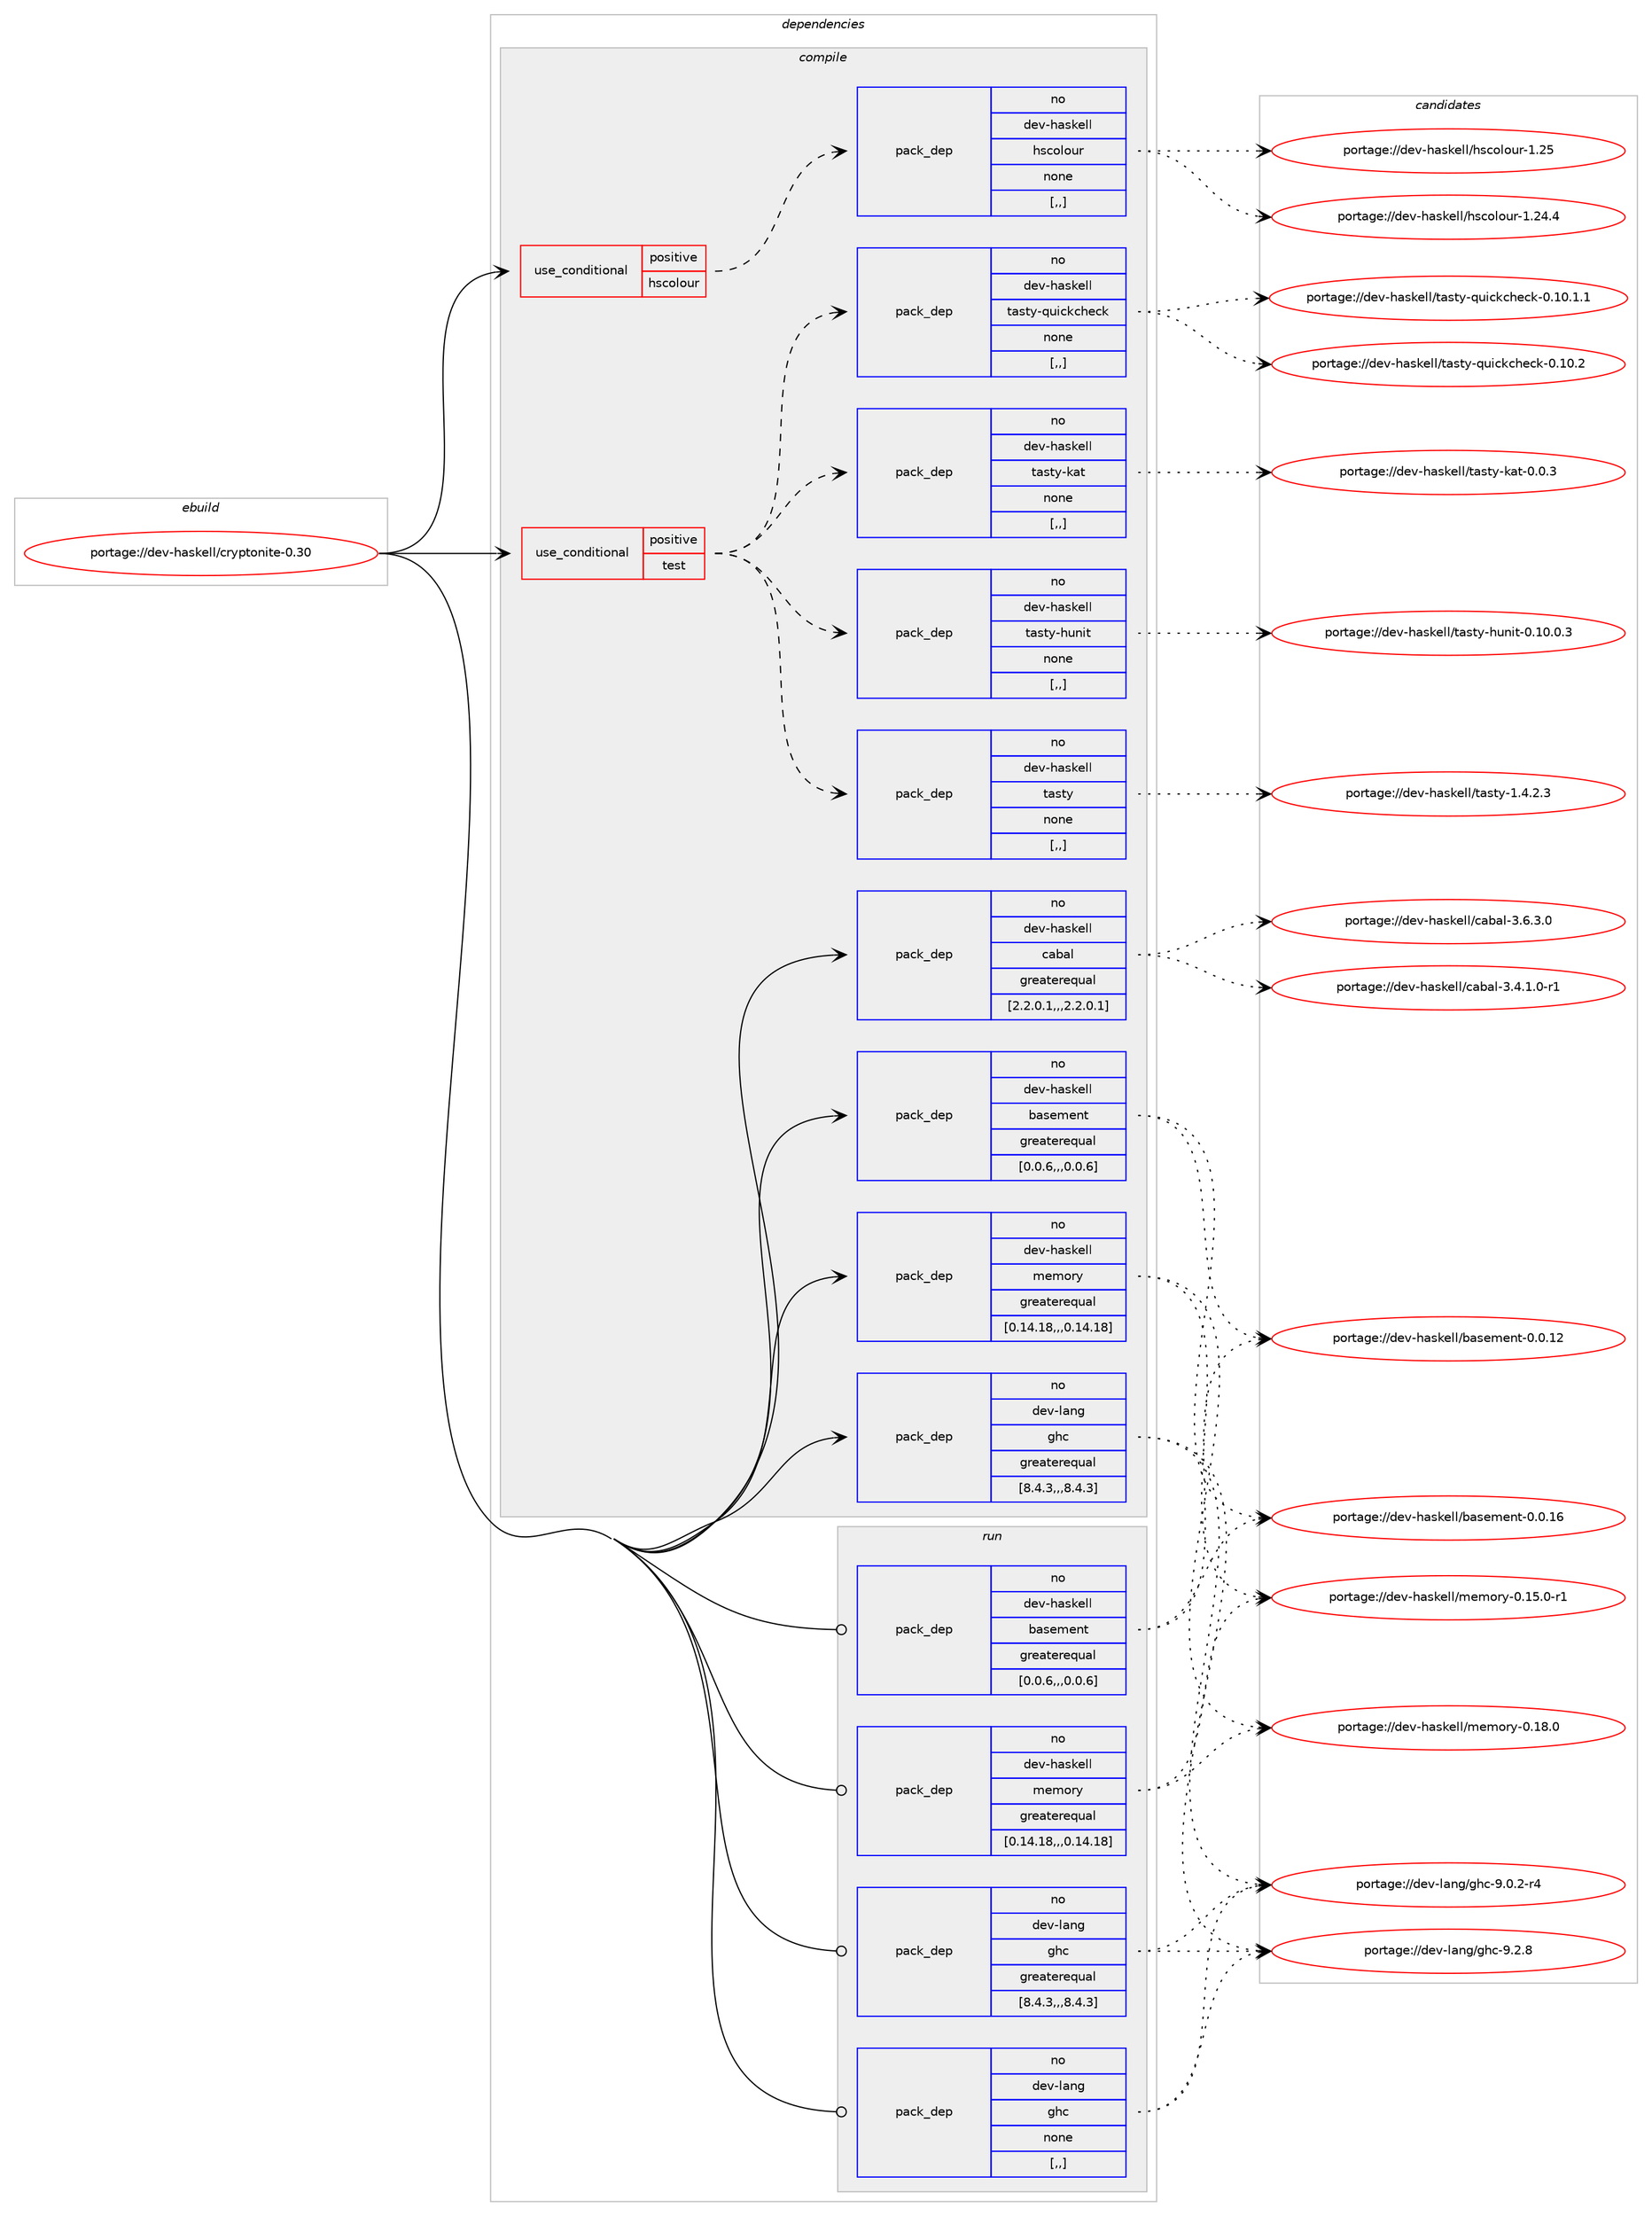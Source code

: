 digraph prolog {

# *************
# Graph options
# *************

newrank=true;
concentrate=true;
compound=true;
graph [rankdir=LR,fontname=Helvetica,fontsize=10,ranksep=1.5];#, ranksep=2.5, nodesep=0.2];
edge  [arrowhead=vee];
node  [fontname=Helvetica,fontsize=10];

# **********
# The ebuild
# **********

subgraph cluster_leftcol {
color=gray;
rank=same;
label=<<i>ebuild</i>>;
id [label="portage://dev-haskell/cryptonite-0.30", color=red, width=4, href="../dev-haskell/cryptonite-0.30.svg"];
}

# ****************
# The dependencies
# ****************

subgraph cluster_midcol {
color=gray;
label=<<i>dependencies</i>>;
subgraph cluster_compile {
fillcolor="#eeeeee";
style=filled;
label=<<i>compile</i>>;
subgraph cond19703 {
dependency77101 [label=<<TABLE BORDER="0" CELLBORDER="1" CELLSPACING="0" CELLPADDING="4"><TR><TD ROWSPAN="3" CELLPADDING="10">use_conditional</TD></TR><TR><TD>positive</TD></TR><TR><TD>hscolour</TD></TR></TABLE>>, shape=none, color=red];
subgraph pack56451 {
dependency77102 [label=<<TABLE BORDER="0" CELLBORDER="1" CELLSPACING="0" CELLPADDING="4" WIDTH="220"><TR><TD ROWSPAN="6" CELLPADDING="30">pack_dep</TD></TR><TR><TD WIDTH="110">no</TD></TR><TR><TD>dev-haskell</TD></TR><TR><TD>hscolour</TD></TR><TR><TD>none</TD></TR><TR><TD>[,,]</TD></TR></TABLE>>, shape=none, color=blue];
}
dependency77101:e -> dependency77102:w [weight=20,style="dashed",arrowhead="vee"];
}
id:e -> dependency77101:w [weight=20,style="solid",arrowhead="vee"];
subgraph cond19704 {
dependency77103 [label=<<TABLE BORDER="0" CELLBORDER="1" CELLSPACING="0" CELLPADDING="4"><TR><TD ROWSPAN="3" CELLPADDING="10">use_conditional</TD></TR><TR><TD>positive</TD></TR><TR><TD>test</TD></TR></TABLE>>, shape=none, color=red];
subgraph pack56452 {
dependency77104 [label=<<TABLE BORDER="0" CELLBORDER="1" CELLSPACING="0" CELLPADDING="4" WIDTH="220"><TR><TD ROWSPAN="6" CELLPADDING="30">pack_dep</TD></TR><TR><TD WIDTH="110">no</TD></TR><TR><TD>dev-haskell</TD></TR><TR><TD>tasty</TD></TR><TR><TD>none</TD></TR><TR><TD>[,,]</TD></TR></TABLE>>, shape=none, color=blue];
}
dependency77103:e -> dependency77104:w [weight=20,style="dashed",arrowhead="vee"];
subgraph pack56453 {
dependency77105 [label=<<TABLE BORDER="0" CELLBORDER="1" CELLSPACING="0" CELLPADDING="4" WIDTH="220"><TR><TD ROWSPAN="6" CELLPADDING="30">pack_dep</TD></TR><TR><TD WIDTH="110">no</TD></TR><TR><TD>dev-haskell</TD></TR><TR><TD>tasty-hunit</TD></TR><TR><TD>none</TD></TR><TR><TD>[,,]</TD></TR></TABLE>>, shape=none, color=blue];
}
dependency77103:e -> dependency77105:w [weight=20,style="dashed",arrowhead="vee"];
subgraph pack56454 {
dependency77106 [label=<<TABLE BORDER="0" CELLBORDER="1" CELLSPACING="0" CELLPADDING="4" WIDTH="220"><TR><TD ROWSPAN="6" CELLPADDING="30">pack_dep</TD></TR><TR><TD WIDTH="110">no</TD></TR><TR><TD>dev-haskell</TD></TR><TR><TD>tasty-kat</TD></TR><TR><TD>none</TD></TR><TR><TD>[,,]</TD></TR></TABLE>>, shape=none, color=blue];
}
dependency77103:e -> dependency77106:w [weight=20,style="dashed",arrowhead="vee"];
subgraph pack56455 {
dependency77107 [label=<<TABLE BORDER="0" CELLBORDER="1" CELLSPACING="0" CELLPADDING="4" WIDTH="220"><TR><TD ROWSPAN="6" CELLPADDING="30">pack_dep</TD></TR><TR><TD WIDTH="110">no</TD></TR><TR><TD>dev-haskell</TD></TR><TR><TD>tasty-quickcheck</TD></TR><TR><TD>none</TD></TR><TR><TD>[,,]</TD></TR></TABLE>>, shape=none, color=blue];
}
dependency77103:e -> dependency77107:w [weight=20,style="dashed",arrowhead="vee"];
}
id:e -> dependency77103:w [weight=20,style="solid",arrowhead="vee"];
subgraph pack56456 {
dependency77108 [label=<<TABLE BORDER="0" CELLBORDER="1" CELLSPACING="0" CELLPADDING="4" WIDTH="220"><TR><TD ROWSPAN="6" CELLPADDING="30">pack_dep</TD></TR><TR><TD WIDTH="110">no</TD></TR><TR><TD>dev-haskell</TD></TR><TR><TD>basement</TD></TR><TR><TD>greaterequal</TD></TR><TR><TD>[0.0.6,,,0.0.6]</TD></TR></TABLE>>, shape=none, color=blue];
}
id:e -> dependency77108:w [weight=20,style="solid",arrowhead="vee"];
subgraph pack56457 {
dependency77109 [label=<<TABLE BORDER="0" CELLBORDER="1" CELLSPACING="0" CELLPADDING="4" WIDTH="220"><TR><TD ROWSPAN="6" CELLPADDING="30">pack_dep</TD></TR><TR><TD WIDTH="110">no</TD></TR><TR><TD>dev-haskell</TD></TR><TR><TD>cabal</TD></TR><TR><TD>greaterequal</TD></TR><TR><TD>[2.2.0.1,,,2.2.0.1]</TD></TR></TABLE>>, shape=none, color=blue];
}
id:e -> dependency77109:w [weight=20,style="solid",arrowhead="vee"];
subgraph pack56458 {
dependency77110 [label=<<TABLE BORDER="0" CELLBORDER="1" CELLSPACING="0" CELLPADDING="4" WIDTH="220"><TR><TD ROWSPAN="6" CELLPADDING="30">pack_dep</TD></TR><TR><TD WIDTH="110">no</TD></TR><TR><TD>dev-haskell</TD></TR><TR><TD>memory</TD></TR><TR><TD>greaterequal</TD></TR><TR><TD>[0.14.18,,,0.14.18]</TD></TR></TABLE>>, shape=none, color=blue];
}
id:e -> dependency77110:w [weight=20,style="solid",arrowhead="vee"];
subgraph pack56459 {
dependency77111 [label=<<TABLE BORDER="0" CELLBORDER="1" CELLSPACING="0" CELLPADDING="4" WIDTH="220"><TR><TD ROWSPAN="6" CELLPADDING="30">pack_dep</TD></TR><TR><TD WIDTH="110">no</TD></TR><TR><TD>dev-lang</TD></TR><TR><TD>ghc</TD></TR><TR><TD>greaterequal</TD></TR><TR><TD>[8.4.3,,,8.4.3]</TD></TR></TABLE>>, shape=none, color=blue];
}
id:e -> dependency77111:w [weight=20,style="solid",arrowhead="vee"];
}
subgraph cluster_compileandrun {
fillcolor="#eeeeee";
style=filled;
label=<<i>compile and run</i>>;
}
subgraph cluster_run {
fillcolor="#eeeeee";
style=filled;
label=<<i>run</i>>;
subgraph pack56460 {
dependency77112 [label=<<TABLE BORDER="0" CELLBORDER="1" CELLSPACING="0" CELLPADDING="4" WIDTH="220"><TR><TD ROWSPAN="6" CELLPADDING="30">pack_dep</TD></TR><TR><TD WIDTH="110">no</TD></TR><TR><TD>dev-haskell</TD></TR><TR><TD>basement</TD></TR><TR><TD>greaterequal</TD></TR><TR><TD>[0.0.6,,,0.0.6]</TD></TR></TABLE>>, shape=none, color=blue];
}
id:e -> dependency77112:w [weight=20,style="solid",arrowhead="odot"];
subgraph pack56461 {
dependency77113 [label=<<TABLE BORDER="0" CELLBORDER="1" CELLSPACING="0" CELLPADDING="4" WIDTH="220"><TR><TD ROWSPAN="6" CELLPADDING="30">pack_dep</TD></TR><TR><TD WIDTH="110">no</TD></TR><TR><TD>dev-haskell</TD></TR><TR><TD>memory</TD></TR><TR><TD>greaterequal</TD></TR><TR><TD>[0.14.18,,,0.14.18]</TD></TR></TABLE>>, shape=none, color=blue];
}
id:e -> dependency77113:w [weight=20,style="solid",arrowhead="odot"];
subgraph pack56462 {
dependency77114 [label=<<TABLE BORDER="0" CELLBORDER="1" CELLSPACING="0" CELLPADDING="4" WIDTH="220"><TR><TD ROWSPAN="6" CELLPADDING="30">pack_dep</TD></TR><TR><TD WIDTH="110">no</TD></TR><TR><TD>dev-lang</TD></TR><TR><TD>ghc</TD></TR><TR><TD>greaterequal</TD></TR><TR><TD>[8.4.3,,,8.4.3]</TD></TR></TABLE>>, shape=none, color=blue];
}
id:e -> dependency77114:w [weight=20,style="solid",arrowhead="odot"];
subgraph pack56463 {
dependency77115 [label=<<TABLE BORDER="0" CELLBORDER="1" CELLSPACING="0" CELLPADDING="4" WIDTH="220"><TR><TD ROWSPAN="6" CELLPADDING="30">pack_dep</TD></TR><TR><TD WIDTH="110">no</TD></TR><TR><TD>dev-lang</TD></TR><TR><TD>ghc</TD></TR><TR><TD>none</TD></TR><TR><TD>[,,]</TD></TR></TABLE>>, shape=none, color=blue];
}
id:e -> dependency77115:w [weight=20,style="solid",arrowhead="odot"];
}
}

# **************
# The candidates
# **************

subgraph cluster_choices {
rank=same;
color=gray;
label=<<i>candidates</i>>;

subgraph choice56451 {
color=black;
nodesep=1;
choice1001011184510497115107101108108471041159911110811111711445494650524652 [label="portage://dev-haskell/hscolour-1.24.4", color=red, width=4,href="../dev-haskell/hscolour-1.24.4.svg"];
choice100101118451049711510710110810847104115991111081111171144549465053 [label="portage://dev-haskell/hscolour-1.25", color=red, width=4,href="../dev-haskell/hscolour-1.25.svg"];
dependency77102:e -> choice1001011184510497115107101108108471041159911110811111711445494650524652:w [style=dotted,weight="100"];
dependency77102:e -> choice100101118451049711510710110810847104115991111081111171144549465053:w [style=dotted,weight="100"];
}
subgraph choice56452 {
color=black;
nodesep=1;
choice100101118451049711510710110810847116971151161214549465246504651 [label="portage://dev-haskell/tasty-1.4.2.3", color=red, width=4,href="../dev-haskell/tasty-1.4.2.3.svg"];
dependency77104:e -> choice100101118451049711510710110810847116971151161214549465246504651:w [style=dotted,weight="100"];
}
subgraph choice56453 {
color=black;
nodesep=1;
choice1001011184510497115107101108108471169711511612145104117110105116454846494846484651 [label="portage://dev-haskell/tasty-hunit-0.10.0.3", color=red, width=4,href="../dev-haskell/tasty-hunit-0.10.0.3.svg"];
dependency77105:e -> choice1001011184510497115107101108108471169711511612145104117110105116454846494846484651:w [style=dotted,weight="100"];
}
subgraph choice56454 {
color=black;
nodesep=1;
choice100101118451049711510710110810847116971151161214510797116454846484651 [label="portage://dev-haskell/tasty-kat-0.0.3", color=red, width=4,href="../dev-haskell/tasty-kat-0.0.3.svg"];
dependency77106:e -> choice100101118451049711510710110810847116971151161214510797116454846484651:w [style=dotted,weight="100"];
}
subgraph choice56455 {
color=black;
nodesep=1;
choice1001011184510497115107101108108471169711511612145113117105991079910410199107454846494846494649 [label="portage://dev-haskell/tasty-quickcheck-0.10.1.1", color=red, width=4,href="../dev-haskell/tasty-quickcheck-0.10.1.1.svg"];
choice100101118451049711510710110810847116971151161214511311710599107991041019910745484649484650 [label="portage://dev-haskell/tasty-quickcheck-0.10.2", color=red, width=4,href="../dev-haskell/tasty-quickcheck-0.10.2.svg"];
dependency77107:e -> choice1001011184510497115107101108108471169711511612145113117105991079910410199107454846494846494649:w [style=dotted,weight="100"];
dependency77107:e -> choice100101118451049711510710110810847116971151161214511311710599107991041019910745484649484650:w [style=dotted,weight="100"];
}
subgraph choice56456 {
color=black;
nodesep=1;
choice100101118451049711510710110810847989711510110910111011645484648464950 [label="portage://dev-haskell/basement-0.0.12", color=red, width=4,href="../dev-haskell/basement-0.0.12.svg"];
choice100101118451049711510710110810847989711510110910111011645484648464954 [label="portage://dev-haskell/basement-0.0.16", color=red, width=4,href="../dev-haskell/basement-0.0.16.svg"];
dependency77108:e -> choice100101118451049711510710110810847989711510110910111011645484648464950:w [style=dotted,weight="100"];
dependency77108:e -> choice100101118451049711510710110810847989711510110910111011645484648464954:w [style=dotted,weight="100"];
}
subgraph choice56457 {
color=black;
nodesep=1;
choice1001011184510497115107101108108479997989710845514652464946484511449 [label="portage://dev-haskell/cabal-3.4.1.0-r1", color=red, width=4,href="../dev-haskell/cabal-3.4.1.0-r1.svg"];
choice100101118451049711510710110810847999798971084551465446514648 [label="portage://dev-haskell/cabal-3.6.3.0", color=red, width=4,href="../dev-haskell/cabal-3.6.3.0.svg"];
dependency77109:e -> choice1001011184510497115107101108108479997989710845514652464946484511449:w [style=dotted,weight="100"];
dependency77109:e -> choice100101118451049711510710110810847999798971084551465446514648:w [style=dotted,weight="100"];
}
subgraph choice56458 {
color=black;
nodesep=1;
choice100101118451049711510710110810847109101109111114121454846495346484511449 [label="portage://dev-haskell/memory-0.15.0-r1", color=red, width=4,href="../dev-haskell/memory-0.15.0-r1.svg"];
choice10010111845104971151071011081084710910110911111412145484649564648 [label="portage://dev-haskell/memory-0.18.0", color=red, width=4,href="../dev-haskell/memory-0.18.0.svg"];
dependency77110:e -> choice100101118451049711510710110810847109101109111114121454846495346484511449:w [style=dotted,weight="100"];
dependency77110:e -> choice10010111845104971151071011081084710910110911111412145484649564648:w [style=dotted,weight="100"];
}
subgraph choice56459 {
color=black;
nodesep=1;
choice100101118451089711010347103104994557464846504511452 [label="portage://dev-lang/ghc-9.0.2-r4", color=red, width=4,href="../dev-lang/ghc-9.0.2-r4.svg"];
choice10010111845108971101034710310499455746504656 [label="portage://dev-lang/ghc-9.2.8", color=red, width=4,href="../dev-lang/ghc-9.2.8.svg"];
dependency77111:e -> choice100101118451089711010347103104994557464846504511452:w [style=dotted,weight="100"];
dependency77111:e -> choice10010111845108971101034710310499455746504656:w [style=dotted,weight="100"];
}
subgraph choice56460 {
color=black;
nodesep=1;
choice100101118451049711510710110810847989711510110910111011645484648464950 [label="portage://dev-haskell/basement-0.0.12", color=red, width=4,href="../dev-haskell/basement-0.0.12.svg"];
choice100101118451049711510710110810847989711510110910111011645484648464954 [label="portage://dev-haskell/basement-0.0.16", color=red, width=4,href="../dev-haskell/basement-0.0.16.svg"];
dependency77112:e -> choice100101118451049711510710110810847989711510110910111011645484648464950:w [style=dotted,weight="100"];
dependency77112:e -> choice100101118451049711510710110810847989711510110910111011645484648464954:w [style=dotted,weight="100"];
}
subgraph choice56461 {
color=black;
nodesep=1;
choice100101118451049711510710110810847109101109111114121454846495346484511449 [label="portage://dev-haskell/memory-0.15.0-r1", color=red, width=4,href="../dev-haskell/memory-0.15.0-r1.svg"];
choice10010111845104971151071011081084710910110911111412145484649564648 [label="portage://dev-haskell/memory-0.18.0", color=red, width=4,href="../dev-haskell/memory-0.18.0.svg"];
dependency77113:e -> choice100101118451049711510710110810847109101109111114121454846495346484511449:w [style=dotted,weight="100"];
dependency77113:e -> choice10010111845104971151071011081084710910110911111412145484649564648:w [style=dotted,weight="100"];
}
subgraph choice56462 {
color=black;
nodesep=1;
choice100101118451089711010347103104994557464846504511452 [label="portage://dev-lang/ghc-9.0.2-r4", color=red, width=4,href="../dev-lang/ghc-9.0.2-r4.svg"];
choice10010111845108971101034710310499455746504656 [label="portage://dev-lang/ghc-9.2.8", color=red, width=4,href="../dev-lang/ghc-9.2.8.svg"];
dependency77114:e -> choice100101118451089711010347103104994557464846504511452:w [style=dotted,weight="100"];
dependency77114:e -> choice10010111845108971101034710310499455746504656:w [style=dotted,weight="100"];
}
subgraph choice56463 {
color=black;
nodesep=1;
choice100101118451089711010347103104994557464846504511452 [label="portage://dev-lang/ghc-9.0.2-r4", color=red, width=4,href="../dev-lang/ghc-9.0.2-r4.svg"];
choice10010111845108971101034710310499455746504656 [label="portage://dev-lang/ghc-9.2.8", color=red, width=4,href="../dev-lang/ghc-9.2.8.svg"];
dependency77115:e -> choice100101118451089711010347103104994557464846504511452:w [style=dotted,weight="100"];
dependency77115:e -> choice10010111845108971101034710310499455746504656:w [style=dotted,weight="100"];
}
}

}
